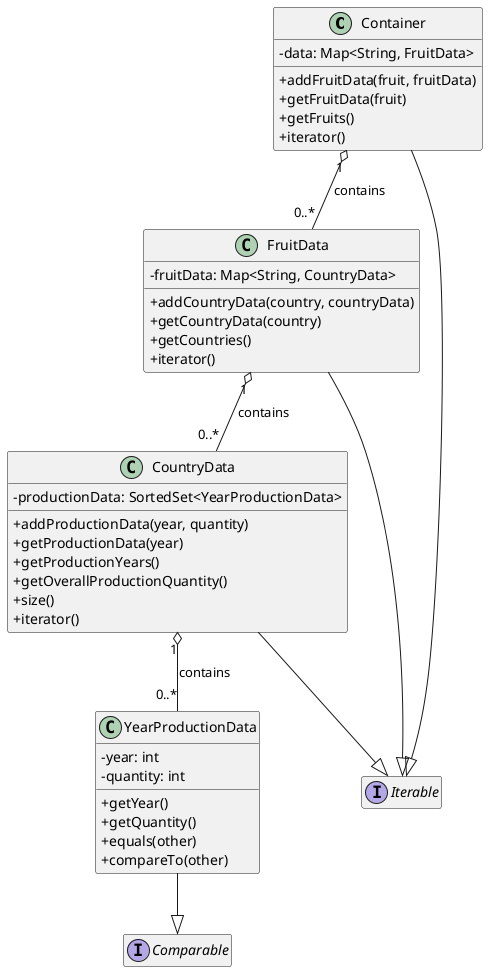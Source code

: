 @startuml CD_SIMPLIFIED

skinparam classAttributeIconSize 0
hide empty members

class Container {
  -data: Map<String, FruitData>

  +addFruitData(fruit, fruitData)
  +getFruitData(fruit)
  +getFruits()
  +iterator()
}

class FruitData {
  -fruitData: Map<String, CountryData>

  +addCountryData(country, countryData)
  +getCountryData(country)
  +getCountries()
  +iterator()
}

class CountryData {
  -productionData: SortedSet<YearProductionData>

  +addProductionData(year, quantity)
  +getProductionData(year)
  +getProductionYears()
  +getOverallProductionQuantity()
  +size()
  +iterator()
}

class YearProductionData {
  -year: int
  -quantity: int

  +getYear()
  +getQuantity()
  +equals(other)
  +compareTo(other)
}

interface Iterable

interface Comparable

Container "1" o-- "0..*" FruitData : contains

FruitData "1" o-- "0..*" CountryData : contains

CountryData "1" o-- "0..*" YearProductionData : contains

YearProductionData --|> Comparable

CountryData --|> Iterable

FruitData --|> Iterable

Container --|> Iterable

@enduml
